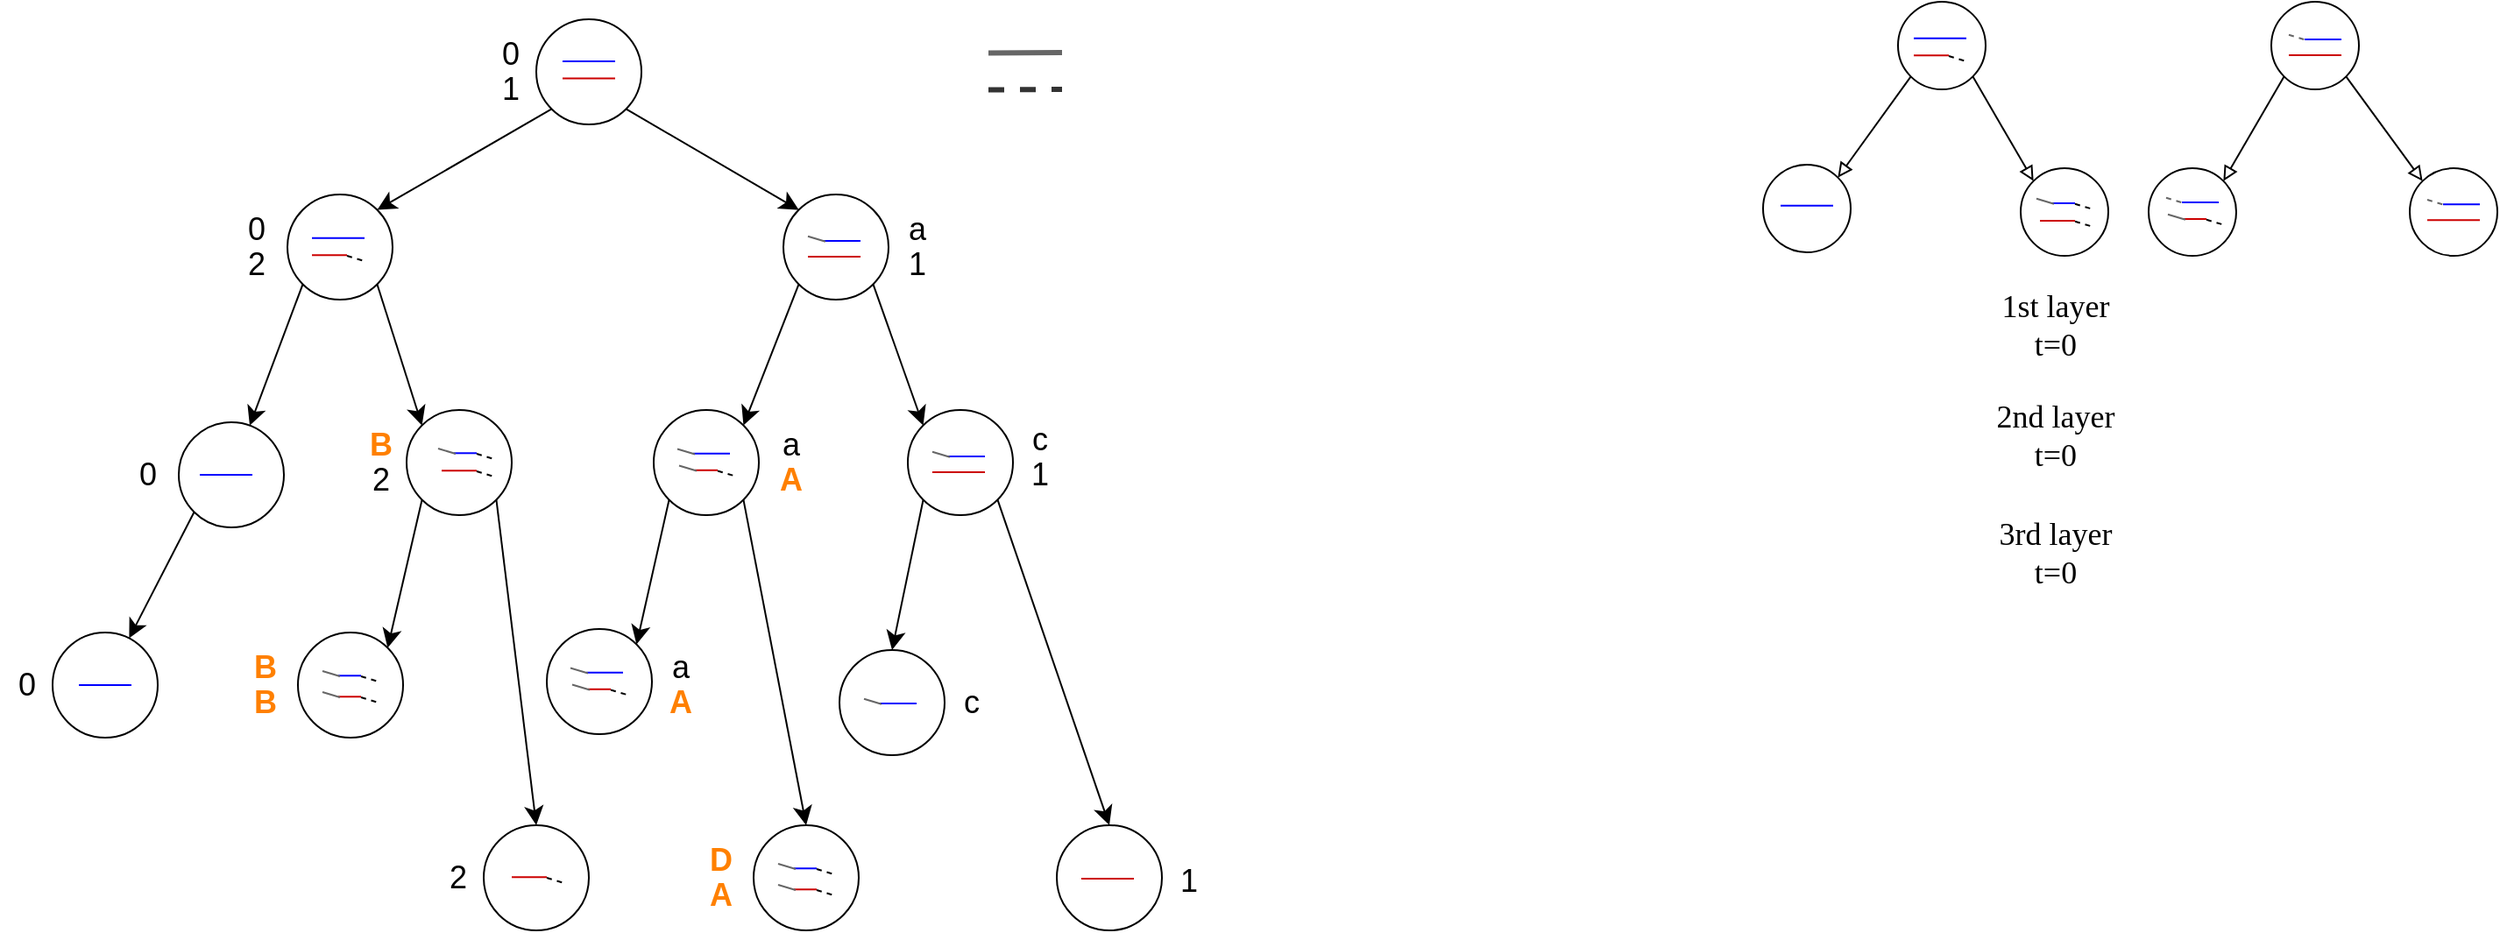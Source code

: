 <mxfile version="18.1.3" type="github"><diagram id="vGKVlqNKv7uY1KQW3NVf" name="Page-1"><mxGraphModel dx="1805" dy="533" grid="1" gridSize="10" guides="1" tooltips="1" connect="1" arrows="1" fold="1" page="1" pageScale="1" pageWidth="827" pageHeight="1169" math="0" shadow="0"><root><mxCell id="0"/><mxCell id="1" parent="0"/><mxCell id="yLyyFDIQbsNfCFdyeWr3-47" style="rounded=0;orthogonalLoop=1;jettySize=auto;html=1;exitX=0;exitY=1;exitDx=0;exitDy=0;entryX=1;entryY=0;entryDx=0;entryDy=0;fontSize=18;startSize=8;endSize=8;" edge="1" parent="1" source="GIa0KxDs6VvTqCMs2XQG-1" target="yLyyFDIQbsNfCFdyeWr3-33"><mxGeometry relative="1" as="geometry"/></mxCell><mxCell id="yLyyFDIQbsNfCFdyeWr3-48" style="edgeStyle=none;rounded=0;orthogonalLoop=1;jettySize=auto;html=1;exitX=1;exitY=1;exitDx=0;exitDy=0;entryX=0;entryY=0;entryDx=0;entryDy=0;fontSize=18;startSize=8;endSize=8;" edge="1" parent="1" source="GIa0KxDs6VvTqCMs2XQG-1" target="yLyyFDIQbsNfCFdyeWr3-39"><mxGeometry relative="1" as="geometry"/></mxCell><mxCell id="GIa0KxDs6VvTqCMs2XQG-1" value="" style="ellipse;whiteSpace=wrap;html=1;shadow=0;sketch=0;fontFamily=Times New Roman;fontSize=12;strokeWidth=1;" parent="1" vertex="1"><mxGeometry x="200" y="40" width="60" height="60" as="geometry"/></mxCell><mxCell id="GIa0KxDs6VvTqCMs2XQG-7" value="" style="endArrow=none;html=1;rounded=0;fontFamily=Times New Roman;fontSize=12;strokeColor=#0000FF;endSize=8;startSize=8;" parent="1" edge="1"><mxGeometry width="50" height="50" relative="1" as="geometry"><mxPoint x="215" y="63.97" as="sourcePoint"/><mxPoint x="245" y="63.97" as="targetPoint"/></mxGeometry></mxCell><mxCell id="GIa0KxDs6VvTqCMs2XQG-9" value="" style="endArrow=none;html=1;rounded=0;fontFamily=Times New Roman;fontSize=12;strokeColor=#CC0000;endSize=8;startSize=8;" parent="1" edge="1"><mxGeometry width="50" height="50" relative="1" as="geometry"><mxPoint x="215" y="73.78" as="sourcePoint"/><mxPoint x="245" y="73.78" as="targetPoint"/></mxGeometry></mxCell><mxCell id="GIa0KxDs6VvTqCMs2XQG-69" value="&lt;font style=&quot;font-size: 18px;&quot;&gt;1st layer&lt;br&gt;t=0&lt;/font&gt;" style="text;html=1;strokeColor=none;fillColor=none;align=center;verticalAlign=middle;whiteSpace=wrap;rounded=0;shadow=0;dashed=1;sketch=0;fontFamily=Times New Roman;fontSize=12;" parent="1" vertex="1"><mxGeometry x="1030" y="200" width="74" height="30" as="geometry"/></mxCell><mxCell id="GIa0KxDs6VvTqCMs2XQG-70" value="&lt;font style=&quot;font-size: 18px;&quot;&gt;2nd layer&lt;br&gt;t=0&lt;/font&gt;" style="text;html=1;strokeColor=none;fillColor=none;align=center;verticalAlign=middle;whiteSpace=wrap;rounded=0;shadow=0;dashed=1;sketch=0;fontFamily=Times New Roman;fontSize=12;" parent="1" vertex="1"><mxGeometry x="1030" y="263" width="74" height="30" as="geometry"/></mxCell><mxCell id="GIa0KxDs6VvTqCMs2XQG-71" value="&lt;font style=&quot;font-size: 18px;&quot;&gt;3rd layer&lt;br&gt;t=0&lt;/font&gt;" style="text;html=1;strokeColor=none;fillColor=none;align=center;verticalAlign=middle;whiteSpace=wrap;rounded=0;shadow=0;dashed=1;sketch=0;fontFamily=Times New Roman;fontSize=12;" parent="1" vertex="1"><mxGeometry x="1030" y="330" width="74" height="30" as="geometry"/></mxCell><mxCell id="yLyyFDIQbsNfCFdyeWr3-1" value="&lt;font style=&quot;font-size: 18px;&quot;&gt;0&lt;/font&gt;" style="text;html=1;align=center;verticalAlign=middle;resizable=0;points=[];autosize=1;strokeColor=none;fillColor=none;" vertex="1" parent="1"><mxGeometry x="170" y="50" width="30" height="20" as="geometry"/></mxCell><mxCell id="yLyyFDIQbsNfCFdyeWr3-2" value="&lt;font style=&quot;font-size: 18px;&quot;&gt;1&lt;/font&gt;" style="text;html=1;align=center;verticalAlign=middle;resizable=0;points=[];autosize=1;strokeColor=none;fillColor=none;" vertex="1" parent="1"><mxGeometry x="170" y="70" width="30" height="20" as="geometry"/></mxCell><mxCell id="yLyyFDIQbsNfCFdyeWr3-3" style="edgeStyle=none;rounded=0;jumpSize=6;orthogonalLoop=1;jettySize=auto;html=1;exitX=0;exitY=1;exitDx=0;exitDy=0;entryX=1;entryY=0;entryDx=0;entryDy=0;fontFamily=Times New Roman;fontSize=12;startArrow=none;startFill=0;endArrow=block;endFill=0;strokeColor=#000000;" edge="1" parent="1" source="yLyyFDIQbsNfCFdyeWr3-5" target="yLyyFDIQbsNfCFdyeWr3-9"><mxGeometry relative="1" as="geometry"/></mxCell><mxCell id="yLyyFDIQbsNfCFdyeWr3-4" style="rounded=0;orthogonalLoop=1;jettySize=auto;html=1;exitX=1;exitY=1;exitDx=0;exitDy=0;entryX=0;entryY=0;entryDx=0;entryDy=0;endArrow=block;endFill=0;" edge="1" parent="1" source="yLyyFDIQbsNfCFdyeWr3-5" target="yLyyFDIQbsNfCFdyeWr3-10"><mxGeometry relative="1" as="geometry"/></mxCell><mxCell id="yLyyFDIQbsNfCFdyeWr3-5" value="" style="ellipse;whiteSpace=wrap;html=1;shadow=0;sketch=0;fontFamily=Times New Roman;fontSize=12;strokeWidth=1;" vertex="1" parent="1"><mxGeometry x="977" y="30" width="50" height="50" as="geometry"/></mxCell><mxCell id="yLyyFDIQbsNfCFdyeWr3-6" style="edgeStyle=none;rounded=0;jumpSize=6;orthogonalLoop=1;jettySize=auto;html=1;exitX=1;exitY=1;exitDx=0;exitDy=0;entryX=0;entryY=0;entryDx=0;entryDy=0;fontFamily=Times New Roman;fontSize=12;startArrow=none;startFill=0;endArrow=block;endFill=0;strokeColor=#000000;" edge="1" parent="1" source="yLyyFDIQbsNfCFdyeWr3-8" target="yLyyFDIQbsNfCFdyeWr3-11"><mxGeometry relative="1" as="geometry"/></mxCell><mxCell id="yLyyFDIQbsNfCFdyeWr3-7" style="rounded=0;jumpSize=6;orthogonalLoop=1;jettySize=auto;html=1;exitX=0;exitY=1;exitDx=0;exitDy=0;entryX=1;entryY=0;entryDx=0;entryDy=0;fontFamily=Times New Roman;fontSize=12;startArrow=none;startFill=0;endArrow=block;endFill=0;strokeColor=#000000;" edge="1" parent="1" source="yLyyFDIQbsNfCFdyeWr3-8" target="yLyyFDIQbsNfCFdyeWr3-24"><mxGeometry relative="1" as="geometry"/></mxCell><mxCell id="yLyyFDIQbsNfCFdyeWr3-8" value="" style="ellipse;whiteSpace=wrap;html=1;shadow=0;sketch=0;fontFamily=Times New Roman;fontSize=12;strokeWidth=1;" vertex="1" parent="1"><mxGeometry x="1190" y="30" width="50" height="50" as="geometry"/></mxCell><mxCell id="yLyyFDIQbsNfCFdyeWr3-9" value="" style="ellipse;whiteSpace=wrap;html=1;shadow=0;sketch=0;fontFamily=Times New Roman;fontSize=12;strokeWidth=1;" vertex="1" parent="1"><mxGeometry x="900" y="123" width="50" height="50" as="geometry"/></mxCell><mxCell id="yLyyFDIQbsNfCFdyeWr3-10" value="" style="ellipse;whiteSpace=wrap;html=1;shadow=0;sketch=0;fontFamily=Times New Roman;fontSize=12;strokeWidth=1;" vertex="1" parent="1"><mxGeometry x="1047" y="125" width="50" height="50" as="geometry"/></mxCell><mxCell id="yLyyFDIQbsNfCFdyeWr3-11" value="" style="ellipse;whiteSpace=wrap;html=1;shadow=0;sketch=0;fontFamily=Times New Roman;fontSize=12;strokeWidth=1;" vertex="1" parent="1"><mxGeometry x="1269" y="125" width="50" height="50" as="geometry"/></mxCell><mxCell id="yLyyFDIQbsNfCFdyeWr3-12" value="" style="endArrow=none;html=1;rounded=0;fontFamily=Times New Roman;fontSize=12;strokeColor=#0000FF;" edge="1" parent="1"><mxGeometry width="50" height="50" relative="1" as="geometry"><mxPoint x="986" y="50.83" as="sourcePoint"/><mxPoint x="1016" y="50.83" as="targetPoint"/></mxGeometry></mxCell><mxCell id="yLyyFDIQbsNfCFdyeWr3-13" value="" style="endArrow=none;html=1;rounded=0;fontFamily=Times New Roman;fontSize=12;strokeColor=#CC0000;jumpSize=6;" edge="1" parent="1"><mxGeometry width="50" height="50" relative="1" as="geometry"><mxPoint x="986" y="60.64" as="sourcePoint"/><mxPoint x="1006" y="60.64" as="targetPoint"/></mxGeometry></mxCell><mxCell id="yLyyFDIQbsNfCFdyeWr3-14" value="" style="endArrow=none;html=1;rounded=0;fontFamily=Times New Roman;fontSize=12;strokeColor=#0000FF;" edge="1" parent="1"><mxGeometry width="50" height="50" relative="1" as="geometry"><mxPoint x="910" y="146.32" as="sourcePoint"/><mxPoint x="940" y="146.32" as="targetPoint"/></mxGeometry></mxCell><mxCell id="yLyyFDIQbsNfCFdyeWr3-15" value="" style="endArrow=none;html=1;rounded=0;fontFamily=Times New Roman;fontSize=12;strokeColor=#0000FF;" edge="1" parent="1"><mxGeometry width="50" height="50" relative="1" as="geometry"><mxPoint x="1065" y="145" as="sourcePoint"/><mxPoint x="1078" y="145" as="targetPoint"/></mxGeometry></mxCell><mxCell id="yLyyFDIQbsNfCFdyeWr3-16" value="" style="endArrow=none;html=1;rounded=0;fontFamily=Times New Roman;fontSize=12;strokeColor=#CC0000;" edge="1" parent="1"><mxGeometry width="50" height="50" relative="1" as="geometry"><mxPoint x="1279" y="154.64" as="sourcePoint"/><mxPoint x="1309" y="154.64" as="targetPoint"/></mxGeometry></mxCell><mxCell id="yLyyFDIQbsNfCFdyeWr3-17" value="" style="endArrow=none;html=1;rounded=0;fontFamily=Times New Roman;fontSize=12;strokeColor=#000000;jumpSize=6;dashed=1;" edge="1" parent="1"><mxGeometry width="50" height="50" relative="1" as="geometry"><mxPoint x="1006" y="61" as="sourcePoint"/><mxPoint x="1016" y="64" as="targetPoint"/></mxGeometry></mxCell><mxCell id="yLyyFDIQbsNfCFdyeWr3-18" value="" style="endArrow=none;html=1;rounded=0;fontFamily=Times New Roman;fontSize=12;strokeColor=#CC0000;jumpSize=6;" edge="1" parent="1"><mxGeometry width="50" height="50" relative="1" as="geometry"><mxPoint x="1058" y="155" as="sourcePoint"/><mxPoint x="1078" y="155" as="targetPoint"/></mxGeometry></mxCell><mxCell id="yLyyFDIQbsNfCFdyeWr3-19" value="" style="endArrow=none;html=1;rounded=0;fontFamily=Times New Roman;fontSize=12;strokeColor=#000000;jumpSize=6;dashed=1;" edge="1" parent="1"><mxGeometry width="50" height="50" relative="1" as="geometry"><mxPoint x="1078" y="155.36" as="sourcePoint"/><mxPoint x="1088" y="158.36" as="targetPoint"/></mxGeometry></mxCell><mxCell id="yLyyFDIQbsNfCFdyeWr3-20" value="" style="endArrow=none;html=1;rounded=0;fontFamily=Times New Roman;fontSize=12;strokeColor=#000000;jumpSize=6;dashed=1;" edge="1" parent="1"><mxGeometry width="50" height="50" relative="1" as="geometry"><mxPoint x="1078" y="145.36" as="sourcePoint"/><mxPoint x="1088" y="148.36" as="targetPoint"/></mxGeometry></mxCell><mxCell id="yLyyFDIQbsNfCFdyeWr3-21" value="" style="endArrow=none;html=1;rounded=0;fontFamily=Times New Roman;fontSize=12;strokeColor=#666666;jumpSize=6;" edge="1" parent="1"><mxGeometry width="50" height="50" relative="1" as="geometry"><mxPoint x="1056" y="142.36" as="sourcePoint"/><mxPoint x="1066" y="145.36" as="targetPoint"/></mxGeometry></mxCell><mxCell id="yLyyFDIQbsNfCFdyeWr3-22" value="" style="endArrow=none;html=1;rounded=0;fontFamily=Times New Roman;fontSize=12;strokeColor=#0000FF;" edge="1" parent="1"><mxGeometry width="50" height="50" relative="1" as="geometry"><mxPoint x="1288" y="145.64" as="sourcePoint"/><mxPoint x="1309" y="145.64" as="targetPoint"/></mxGeometry></mxCell><mxCell id="yLyyFDIQbsNfCFdyeWr3-23" value="" style="endArrow=none;html=1;rounded=0;fontFamily=Times New Roman;fontSize=12;strokeColor=#666666;jumpSize=6;dashed=1;" edge="1" parent="1"><mxGeometry width="50" height="50" relative="1" as="geometry"><mxPoint x="1279" y="143" as="sourcePoint"/><mxPoint x="1289" y="146" as="targetPoint"/></mxGeometry></mxCell><mxCell id="yLyyFDIQbsNfCFdyeWr3-24" value="" style="ellipse;whiteSpace=wrap;html=1;shadow=0;sketch=0;fontFamily=Times New Roman;fontSize=12;strokeWidth=1;" vertex="1" parent="1"><mxGeometry x="1120" y="125" width="50" height="50" as="geometry"/></mxCell><mxCell id="yLyyFDIQbsNfCFdyeWr3-25" value="" style="endArrow=none;html=1;rounded=0;fontFamily=Times New Roman;fontSize=12;strokeColor=#CC0000;" edge="1" parent="1"><mxGeometry width="50" height="50" relative="1" as="geometry"><mxPoint x="1200" y="60.53" as="sourcePoint"/><mxPoint x="1230" y="60.53" as="targetPoint"/></mxGeometry></mxCell><mxCell id="yLyyFDIQbsNfCFdyeWr3-26" value="" style="endArrow=none;html=1;rounded=0;fontFamily=Times New Roman;fontSize=12;strokeColor=#0000FF;" edge="1" parent="1"><mxGeometry width="50" height="50" relative="1" as="geometry"><mxPoint x="1209" y="51.53" as="sourcePoint"/><mxPoint x="1230" y="51.53" as="targetPoint"/></mxGeometry></mxCell><mxCell id="yLyyFDIQbsNfCFdyeWr3-27" value="" style="endArrow=none;html=1;rounded=0;fontFamily=Times New Roman;fontSize=12;strokeColor=#666666;jumpSize=6;dashed=1;" edge="1" parent="1"><mxGeometry width="50" height="50" relative="1" as="geometry"><mxPoint x="1200" y="48.89" as="sourcePoint"/><mxPoint x="1210" y="51.89" as="targetPoint"/></mxGeometry></mxCell><mxCell id="yLyyFDIQbsNfCFdyeWr3-28" value="" style="endArrow=none;html=1;rounded=0;fontFamily=Times New Roman;fontSize=12;strokeColor=#CC0000;" edge="1" parent="1"><mxGeometry width="50" height="50" relative="1" as="geometry"><mxPoint x="1140" y="154" as="sourcePoint"/><mxPoint x="1153" y="154" as="targetPoint"/></mxGeometry></mxCell><mxCell id="yLyyFDIQbsNfCFdyeWr3-29" value="" style="endArrow=none;html=1;rounded=0;fontFamily=Times New Roman;fontSize=12;strokeColor=#000000;jumpSize=6;dashed=1;" edge="1" parent="1"><mxGeometry width="50" height="50" relative="1" as="geometry"><mxPoint x="1153" y="154.36" as="sourcePoint"/><mxPoint x="1163" y="157.36" as="targetPoint"/></mxGeometry></mxCell><mxCell id="yLyyFDIQbsNfCFdyeWr3-30" value="" style="endArrow=none;html=1;rounded=0;fontFamily=Times New Roman;fontSize=12;strokeColor=#666666;jumpSize=6;" edge="1" parent="1"><mxGeometry width="50" height="50" relative="1" as="geometry"><mxPoint x="1131" y="151.36" as="sourcePoint"/><mxPoint x="1141" y="154.36" as="targetPoint"/></mxGeometry></mxCell><mxCell id="yLyyFDIQbsNfCFdyeWr3-31" value="" style="endArrow=none;html=1;rounded=0;fontFamily=Times New Roman;fontSize=12;strokeColor=#0000FF;" edge="1" parent="1"><mxGeometry width="50" height="50" relative="1" as="geometry"><mxPoint x="1139" y="144.53" as="sourcePoint"/><mxPoint x="1160" y="144.53" as="targetPoint"/></mxGeometry></mxCell><mxCell id="yLyyFDIQbsNfCFdyeWr3-32" value="" style="endArrow=none;html=1;rounded=0;fontFamily=Times New Roman;fontSize=12;strokeColor=#666666;jumpSize=6;dashed=1;" edge="1" parent="1"><mxGeometry width="50" height="50" relative="1" as="geometry"><mxPoint x="1130" y="141.89" as="sourcePoint"/><mxPoint x="1140" y="144.89" as="targetPoint"/></mxGeometry></mxCell><mxCell id="yLyyFDIQbsNfCFdyeWr3-61" style="edgeStyle=none;rounded=0;orthogonalLoop=1;jettySize=auto;html=1;exitX=0;exitY=1;exitDx=0;exitDy=0;fontSize=18;startSize=8;endSize=8;" edge="1" parent="1" source="yLyyFDIQbsNfCFdyeWr3-33" target="yLyyFDIQbsNfCFdyeWr3-49"><mxGeometry relative="1" as="geometry"/></mxCell><mxCell id="yLyyFDIQbsNfCFdyeWr3-62" style="edgeStyle=none;rounded=0;orthogonalLoop=1;jettySize=auto;html=1;exitX=1;exitY=1;exitDx=0;exitDy=0;entryX=0;entryY=0;entryDx=0;entryDy=0;fontSize=18;startSize=8;endSize=8;" edge="1" parent="1" source="yLyyFDIQbsNfCFdyeWr3-33" target="yLyyFDIQbsNfCFdyeWr3-55"><mxGeometry relative="1" as="geometry"/></mxCell><mxCell id="yLyyFDIQbsNfCFdyeWr3-33" value="" style="ellipse;whiteSpace=wrap;html=1;shadow=0;sketch=0;fontFamily=Times New Roman;fontSize=12;strokeWidth=1;" vertex="1" parent="1"><mxGeometry x="58" y="140" width="60" height="60" as="geometry"/></mxCell><mxCell id="yLyyFDIQbsNfCFdyeWr3-34" value="" style="endArrow=none;html=1;rounded=0;fontFamily=Times New Roman;fontSize=12;strokeColor=#0000FF;" edge="1" parent="1"><mxGeometry width="50" height="50" relative="1" as="geometry"><mxPoint x="72" y="164.83" as="sourcePoint"/><mxPoint x="102" y="164.83" as="targetPoint"/></mxGeometry></mxCell><mxCell id="yLyyFDIQbsNfCFdyeWr3-35" value="" style="endArrow=none;html=1;rounded=0;fontFamily=Times New Roman;fontSize=12;strokeColor=#CC0000;jumpSize=6;" edge="1" parent="1"><mxGeometry width="50" height="50" relative="1" as="geometry"><mxPoint x="72" y="174.64" as="sourcePoint"/><mxPoint x="92" y="174.64" as="targetPoint"/></mxGeometry></mxCell><mxCell id="yLyyFDIQbsNfCFdyeWr3-36" value="" style="endArrow=none;html=1;rounded=0;fontFamily=Times New Roman;fontSize=12;strokeColor=#000000;jumpSize=6;dashed=1;" edge="1" parent="1"><mxGeometry width="50" height="50" relative="1" as="geometry"><mxPoint x="92" y="175" as="sourcePoint"/><mxPoint x="102" y="178" as="targetPoint"/></mxGeometry></mxCell><mxCell id="yLyyFDIQbsNfCFdyeWr3-37" value="&lt;font style=&quot;font-size: 18px;&quot;&gt;0&lt;/font&gt;" style="text;html=1;align=center;verticalAlign=middle;resizable=0;points=[];autosize=1;strokeColor=none;fillColor=none;" vertex="1" parent="1"><mxGeometry x="25" y="150" width="30" height="20" as="geometry"/></mxCell><mxCell id="yLyyFDIQbsNfCFdyeWr3-38" value="&lt;span style=&quot;font-size: 18px;&quot;&gt;2&lt;/span&gt;" style="text;html=1;align=center;verticalAlign=middle;resizable=0;points=[];autosize=1;strokeColor=none;fillColor=none;" vertex="1" parent="1"><mxGeometry x="25" y="170" width="30" height="20" as="geometry"/></mxCell><mxCell id="yLyyFDIQbsNfCFdyeWr3-75" style="edgeStyle=none;rounded=0;orthogonalLoop=1;jettySize=auto;html=1;exitX=0;exitY=1;exitDx=0;exitDy=0;entryX=1;entryY=0;entryDx=0;entryDy=0;fontSize=18;startSize=8;endSize=8;" edge="1" parent="1" source="yLyyFDIQbsNfCFdyeWr3-39" target="yLyyFDIQbsNfCFdyeWr3-63"><mxGeometry relative="1" as="geometry"/></mxCell><mxCell id="yLyyFDIQbsNfCFdyeWr3-76" style="edgeStyle=none;rounded=0;orthogonalLoop=1;jettySize=auto;html=1;exitX=1;exitY=1;exitDx=0;exitDy=0;entryX=0;entryY=0;entryDx=0;entryDy=0;fontSize=18;startSize=8;endSize=8;" edge="1" parent="1" source="yLyyFDIQbsNfCFdyeWr3-39" target="yLyyFDIQbsNfCFdyeWr3-69"><mxGeometry relative="1" as="geometry"/></mxCell><mxCell id="yLyyFDIQbsNfCFdyeWr3-39" value="" style="ellipse;whiteSpace=wrap;html=1;shadow=0;sketch=0;fontFamily=Times New Roman;fontSize=12;strokeWidth=1;" vertex="1" parent="1"><mxGeometry x="341" y="140" width="60" height="60" as="geometry"/></mxCell><mxCell id="yLyyFDIQbsNfCFdyeWr3-40" value="" style="endArrow=none;html=1;rounded=0;fontFamily=Times New Roman;fontSize=12;strokeColor=#CC0000;" edge="1" parent="1"><mxGeometry width="50" height="50" relative="1" as="geometry"><mxPoint x="355" y="175.53" as="sourcePoint"/><mxPoint x="385" y="175.53" as="targetPoint"/></mxGeometry></mxCell><mxCell id="yLyyFDIQbsNfCFdyeWr3-41" value="" style="endArrow=none;html=1;rounded=0;fontFamily=Times New Roman;fontSize=12;strokeColor=#0000FF;" edge="1" parent="1"><mxGeometry width="50" height="50" relative="1" as="geometry"><mxPoint x="364" y="166.53" as="sourcePoint"/><mxPoint x="385" y="166.53" as="targetPoint"/></mxGeometry></mxCell><mxCell id="yLyyFDIQbsNfCFdyeWr3-42" value="" style="endArrow=none;html=1;rounded=0;fontFamily=Times New Roman;fontSize=12;strokeColor=#666666;jumpSize=6;" edge="1" parent="1"><mxGeometry width="50" height="50" relative="1" as="geometry"><mxPoint x="355" y="163.89" as="sourcePoint"/><mxPoint x="365" y="166.89" as="targetPoint"/></mxGeometry></mxCell><mxCell id="yLyyFDIQbsNfCFdyeWr3-43" value="&lt;span style=&quot;font-size: 18px;&quot;&gt;a&lt;/span&gt;" style="text;html=1;align=center;verticalAlign=middle;resizable=0;points=[];autosize=1;strokeColor=none;fillColor=none;" vertex="1" parent="1"><mxGeometry x="402" y="150" width="30" height="20" as="geometry"/></mxCell><mxCell id="yLyyFDIQbsNfCFdyeWr3-44" value="&lt;font style=&quot;font-size: 18px;&quot;&gt;1&lt;/font&gt;" style="text;html=1;align=center;verticalAlign=middle;resizable=0;points=[];autosize=1;strokeColor=none;fillColor=none;" vertex="1" parent="1"><mxGeometry x="402" y="170" width="30" height="20" as="geometry"/></mxCell><mxCell id="yLyyFDIQbsNfCFdyeWr3-90" style="edgeStyle=none;rounded=0;orthogonalLoop=1;jettySize=auto;html=1;exitX=0;exitY=1;exitDx=0;exitDy=0;fontSize=18;fontColor=#FF8000;startSize=8;endSize=8;" edge="1" parent="1" source="yLyyFDIQbsNfCFdyeWr3-49" target="yLyyFDIQbsNfCFdyeWr3-87"><mxGeometry relative="1" as="geometry"/></mxCell><mxCell id="yLyyFDIQbsNfCFdyeWr3-49" value="" style="ellipse;whiteSpace=wrap;html=1;shadow=0;sketch=0;fontFamily=Times New Roman;fontSize=12;strokeWidth=1;" vertex="1" parent="1"><mxGeometry x="-4" y="270" width="60" height="60" as="geometry"/></mxCell><mxCell id="yLyyFDIQbsNfCFdyeWr3-50" value="" style="endArrow=none;html=1;rounded=0;fontFamily=Times New Roman;fontSize=12;strokeColor=#0000FF;" edge="1" parent="1"><mxGeometry width="50" height="50" relative="1" as="geometry"><mxPoint x="8" y="300.0" as="sourcePoint"/><mxPoint x="38" y="300.0" as="targetPoint"/></mxGeometry></mxCell><mxCell id="yLyyFDIQbsNfCFdyeWr3-53" value="&lt;font style=&quot;font-size: 18px;&quot;&gt;0&lt;/font&gt;" style="text;html=1;align=center;verticalAlign=middle;resizable=0;points=[];autosize=1;strokeColor=none;fillColor=none;" vertex="1" parent="1"><mxGeometry x="-37" y="290" width="30" height="20" as="geometry"/></mxCell><mxCell id="yLyyFDIQbsNfCFdyeWr3-99" style="edgeStyle=none;rounded=0;orthogonalLoop=1;jettySize=auto;html=1;exitX=0;exitY=1;exitDx=0;exitDy=0;entryX=1;entryY=0;entryDx=0;entryDy=0;fontSize=18;fontColor=#FF8000;startSize=8;endSize=8;" edge="1" parent="1" source="yLyyFDIQbsNfCFdyeWr3-55" target="yLyyFDIQbsNfCFdyeWr3-91"><mxGeometry relative="1" as="geometry"/></mxCell><mxCell id="yLyyFDIQbsNfCFdyeWr3-111" style="edgeStyle=none;rounded=0;orthogonalLoop=1;jettySize=auto;html=1;exitX=1;exitY=1;exitDx=0;exitDy=0;entryX=0.5;entryY=0;entryDx=0;entryDy=0;fontSize=18;fontColor=#FF8000;startSize=8;endSize=8;" edge="1" parent="1" source="yLyyFDIQbsNfCFdyeWr3-55" target="yLyyFDIQbsNfCFdyeWr3-103"><mxGeometry relative="1" as="geometry"/></mxCell><mxCell id="yLyyFDIQbsNfCFdyeWr3-55" value="" style="ellipse;whiteSpace=wrap;html=1;shadow=0;sketch=0;fontFamily=Times New Roman;fontSize=12;strokeWidth=1;" vertex="1" parent="1"><mxGeometry x="126" y="263" width="60" height="60" as="geometry"/></mxCell><mxCell id="yLyyFDIQbsNfCFdyeWr3-59" value="&lt;span style=&quot;font-size: 18px;&quot;&gt;&lt;b&gt;&lt;font color=&quot;#ff8000&quot;&gt;B&lt;/font&gt;&lt;/b&gt;&lt;/span&gt;" style="text;html=1;align=center;verticalAlign=middle;resizable=0;points=[];autosize=1;strokeColor=none;fillColor=none;" vertex="1" parent="1"><mxGeometry x="96" y="273" width="30" height="20" as="geometry"/></mxCell><mxCell id="yLyyFDIQbsNfCFdyeWr3-60" value="&lt;font style=&quot;font-size: 18px;&quot;&gt;2&lt;/font&gt;" style="text;html=1;align=center;verticalAlign=middle;resizable=0;points=[];autosize=1;strokeColor=none;fillColor=none;" vertex="1" parent="1"><mxGeometry x="96" y="293" width="30" height="20" as="geometry"/></mxCell><mxCell id="yLyyFDIQbsNfCFdyeWr3-120" style="edgeStyle=none;rounded=0;orthogonalLoop=1;jettySize=auto;html=1;exitX=0;exitY=1;exitDx=0;exitDy=0;entryX=1;entryY=0;entryDx=0;entryDy=0;fontSize=18;fontColor=#FF8000;startSize=8;endSize=8;" edge="1" parent="1" source="yLyyFDIQbsNfCFdyeWr3-63" target="yLyyFDIQbsNfCFdyeWr3-112"><mxGeometry relative="1" as="geometry"/></mxCell><mxCell id="yLyyFDIQbsNfCFdyeWr3-130" style="edgeStyle=none;rounded=0;orthogonalLoop=1;jettySize=auto;html=1;exitX=1;exitY=1;exitDx=0;exitDy=0;entryX=0.5;entryY=0;entryDx=0;entryDy=0;fontSize=18;fontColor=#FF8000;startSize=8;endSize=8;" edge="1" parent="1" source="yLyyFDIQbsNfCFdyeWr3-63" target="yLyyFDIQbsNfCFdyeWr3-121"><mxGeometry relative="1" as="geometry"/></mxCell><mxCell id="yLyyFDIQbsNfCFdyeWr3-63" value="" style="ellipse;whiteSpace=wrap;html=1;shadow=0;sketch=0;fontFamily=Times New Roman;fontSize=12;strokeWidth=1;" vertex="1" parent="1"><mxGeometry x="267" y="263" width="60" height="60" as="geometry"/></mxCell><mxCell id="yLyyFDIQbsNfCFdyeWr3-67" value="&lt;font style=&quot;font-size: 18px;&quot;&gt;a&lt;/font&gt;" style="text;html=1;align=center;verticalAlign=middle;resizable=0;points=[];autosize=1;strokeColor=none;fillColor=none;" vertex="1" parent="1"><mxGeometry x="330" y="273" width="30" height="20" as="geometry"/></mxCell><mxCell id="yLyyFDIQbsNfCFdyeWr3-68" value="&lt;span style=&quot;font-size: 18px;&quot;&gt;&lt;b&gt;&lt;font color=&quot;#ff8000&quot;&gt;A&lt;/font&gt;&lt;/b&gt;&lt;/span&gt;" style="text;html=1;align=center;verticalAlign=middle;resizable=0;points=[];autosize=1;strokeColor=none;fillColor=none;" vertex="1" parent="1"><mxGeometry x="330" y="293" width="30" height="20" as="geometry"/></mxCell><mxCell id="yLyyFDIQbsNfCFdyeWr3-137" style="edgeStyle=none;rounded=0;orthogonalLoop=1;jettySize=auto;html=1;exitX=0;exitY=1;exitDx=0;exitDy=0;entryX=0.5;entryY=0;entryDx=0;entryDy=0;fontSize=18;fontColor=#FF8000;startSize=8;endSize=8;" edge="1" parent="1" source="yLyyFDIQbsNfCFdyeWr3-69" target="yLyyFDIQbsNfCFdyeWr3-131"><mxGeometry relative="1" as="geometry"/></mxCell><mxCell id="yLyyFDIQbsNfCFdyeWr3-139" style="edgeStyle=none;rounded=0;orthogonalLoop=1;jettySize=auto;html=1;exitX=1;exitY=1;exitDx=0;exitDy=0;entryX=0.5;entryY=0;entryDx=0;entryDy=0;fontSize=18;fontColor=#FF8000;startSize=8;endSize=8;" edge="1" parent="1" source="yLyyFDIQbsNfCFdyeWr3-69"><mxGeometry relative="1" as="geometry"><mxPoint x="527" y="500" as="targetPoint"/></mxGeometry></mxCell><mxCell id="yLyyFDIQbsNfCFdyeWr3-69" value="" style="ellipse;whiteSpace=wrap;html=1;shadow=0;sketch=0;fontFamily=Times New Roman;fontSize=12;strokeWidth=1;" vertex="1" parent="1"><mxGeometry x="412" y="263" width="60" height="60" as="geometry"/></mxCell><mxCell id="yLyyFDIQbsNfCFdyeWr3-70" value="" style="endArrow=none;html=1;rounded=0;fontFamily=Times New Roman;fontSize=12;strokeColor=#CC0000;" edge="1" parent="1"><mxGeometry width="50" height="50" relative="1" as="geometry"><mxPoint x="426" y="298.53" as="sourcePoint"/><mxPoint x="456" y="298.53" as="targetPoint"/></mxGeometry></mxCell><mxCell id="yLyyFDIQbsNfCFdyeWr3-71" value="" style="endArrow=none;html=1;rounded=0;fontFamily=Times New Roman;fontSize=12;strokeColor=#0000FF;" edge="1" parent="1"><mxGeometry width="50" height="50" relative="1" as="geometry"><mxPoint x="435" y="289.53" as="sourcePoint"/><mxPoint x="456" y="289.53" as="targetPoint"/></mxGeometry></mxCell><mxCell id="yLyyFDIQbsNfCFdyeWr3-72" value="" style="endArrow=none;html=1;rounded=0;fontFamily=Times New Roman;fontSize=12;strokeColor=#666666;jumpSize=6;" edge="1" parent="1"><mxGeometry width="50" height="50" relative="1" as="geometry"><mxPoint x="426" y="286.89" as="sourcePoint"/><mxPoint x="436" y="289.89" as="targetPoint"/></mxGeometry></mxCell><mxCell id="yLyyFDIQbsNfCFdyeWr3-73" value="&lt;span style=&quot;font-size: 18px;&quot;&gt;c&lt;/span&gt;" style="text;html=1;align=center;verticalAlign=middle;resizable=0;points=[];autosize=1;strokeColor=none;fillColor=none;" vertex="1" parent="1"><mxGeometry x="477" y="270" width="20" height="20" as="geometry"/></mxCell><mxCell id="yLyyFDIQbsNfCFdyeWr3-74" value="&lt;font style=&quot;font-size: 18px;&quot;&gt;1&lt;/font&gt;" style="text;html=1;align=center;verticalAlign=middle;resizable=0;points=[];autosize=1;strokeColor=none;fillColor=none;" vertex="1" parent="1"><mxGeometry x="472" y="290" width="30" height="20" as="geometry"/></mxCell><mxCell id="yLyyFDIQbsNfCFdyeWr3-77" value="" style="endArrow=none;html=1;rounded=0;fontFamily=Times New Roman;fontSize=12;strokeColor=#0000FF;" edge="1" parent="1"><mxGeometry width="50" height="50" relative="1" as="geometry"><mxPoint x="153" y="287.64" as="sourcePoint"/><mxPoint x="166" y="287.64" as="targetPoint"/></mxGeometry></mxCell><mxCell id="yLyyFDIQbsNfCFdyeWr3-78" value="" style="endArrow=none;html=1;rounded=0;fontFamily=Times New Roman;fontSize=12;strokeColor=#CC0000;jumpSize=6;" edge="1" parent="1"><mxGeometry width="50" height="50" relative="1" as="geometry"><mxPoint x="146" y="297.64" as="sourcePoint"/><mxPoint x="166" y="297.64" as="targetPoint"/></mxGeometry></mxCell><mxCell id="yLyyFDIQbsNfCFdyeWr3-79" value="" style="endArrow=none;html=1;rounded=0;fontFamily=Times New Roman;fontSize=12;strokeColor=#000000;jumpSize=6;dashed=1;" edge="1" parent="1"><mxGeometry width="50" height="50" relative="1" as="geometry"><mxPoint x="166" y="298" as="sourcePoint"/><mxPoint x="176" y="301" as="targetPoint"/></mxGeometry></mxCell><mxCell id="yLyyFDIQbsNfCFdyeWr3-80" value="" style="endArrow=none;html=1;rounded=0;fontFamily=Times New Roman;fontSize=12;strokeColor=#000000;jumpSize=6;dashed=1;" edge="1" parent="1"><mxGeometry width="50" height="50" relative="1" as="geometry"><mxPoint x="166" y="288" as="sourcePoint"/><mxPoint x="176" y="291" as="targetPoint"/></mxGeometry></mxCell><mxCell id="yLyyFDIQbsNfCFdyeWr3-81" value="" style="endArrow=none;html=1;rounded=0;fontFamily=Times New Roman;fontSize=12;strokeColor=#666666;jumpSize=6;" edge="1" parent="1"><mxGeometry width="50" height="50" relative="1" as="geometry"><mxPoint x="144" y="285" as="sourcePoint"/><mxPoint x="154" y="288" as="targetPoint"/></mxGeometry></mxCell><mxCell id="yLyyFDIQbsNfCFdyeWr3-82" value="" style="endArrow=none;html=1;rounded=0;fontFamily=Times New Roman;fontSize=12;strokeColor=#CC0000;" edge="1" parent="1"><mxGeometry width="50" height="50" relative="1" as="geometry"><mxPoint x="290.5" y="297.38" as="sourcePoint"/><mxPoint x="303.5" y="297.38" as="targetPoint"/></mxGeometry></mxCell><mxCell id="yLyyFDIQbsNfCFdyeWr3-83" value="" style="endArrow=none;html=1;rounded=0;fontFamily=Times New Roman;fontSize=12;strokeColor=#000000;jumpSize=6;dashed=1;" edge="1" parent="1"><mxGeometry width="50" height="50" relative="1" as="geometry"><mxPoint x="303.5" y="297.74" as="sourcePoint"/><mxPoint x="313.5" y="300.74" as="targetPoint"/></mxGeometry></mxCell><mxCell id="yLyyFDIQbsNfCFdyeWr3-84" value="" style="endArrow=none;html=1;rounded=0;fontFamily=Times New Roman;fontSize=12;strokeColor=#666666;jumpSize=6;" edge="1" parent="1"><mxGeometry width="50" height="50" relative="1" as="geometry"><mxPoint x="281.5" y="294.74" as="sourcePoint"/><mxPoint x="291.5" y="297.74" as="targetPoint"/></mxGeometry></mxCell><mxCell id="yLyyFDIQbsNfCFdyeWr3-85" value="" style="endArrow=none;html=1;rounded=0;fontFamily=Times New Roman;fontSize=12;strokeColor=#0000FF;" edge="1" parent="1"><mxGeometry width="50" height="50" relative="1" as="geometry"><mxPoint x="289.5" y="287.91" as="sourcePoint"/><mxPoint x="310.5" y="287.91" as="targetPoint"/></mxGeometry></mxCell><mxCell id="yLyyFDIQbsNfCFdyeWr3-86" value="" style="endArrow=none;html=1;rounded=0;fontFamily=Times New Roman;fontSize=12;strokeColor=#666666;jumpSize=6;" edge="1" parent="1"><mxGeometry width="50" height="50" relative="1" as="geometry"><mxPoint x="280.5" y="285.27" as="sourcePoint"/><mxPoint x="290.5" y="288.27" as="targetPoint"/></mxGeometry></mxCell><mxCell id="yLyyFDIQbsNfCFdyeWr3-87" value="" style="ellipse;whiteSpace=wrap;html=1;shadow=0;sketch=0;fontFamily=Times New Roman;fontSize=12;strokeWidth=1;" vertex="1" parent="1"><mxGeometry x="-76" y="390" width="60" height="60" as="geometry"/></mxCell><mxCell id="yLyyFDIQbsNfCFdyeWr3-88" value="" style="endArrow=none;html=1;rounded=0;fontFamily=Times New Roman;fontSize=12;strokeColor=#0000FF;" edge="1" parent="1"><mxGeometry width="50" height="50" relative="1" as="geometry"><mxPoint x="-61" y="420" as="sourcePoint"/><mxPoint x="-31" y="420" as="targetPoint"/></mxGeometry></mxCell><mxCell id="yLyyFDIQbsNfCFdyeWr3-89" value="&lt;font style=&quot;font-size: 18px;&quot;&gt;0&lt;/font&gt;" style="text;html=1;align=center;verticalAlign=middle;resizable=0;points=[];autosize=1;strokeColor=none;fillColor=none;" vertex="1" parent="1"><mxGeometry x="-106" y="410" width="30" height="20" as="geometry"/></mxCell><mxCell id="yLyyFDIQbsNfCFdyeWr3-91" value="" style="ellipse;whiteSpace=wrap;html=1;shadow=0;sketch=0;fontFamily=Times New Roman;fontSize=12;strokeWidth=1;" vertex="1" parent="1"><mxGeometry x="64" y="390" width="60" height="60" as="geometry"/></mxCell><mxCell id="yLyyFDIQbsNfCFdyeWr3-92" value="&lt;span style=&quot;font-size: 18px;&quot;&gt;&lt;b&gt;&lt;font color=&quot;#ff8000&quot;&gt;B&lt;/font&gt;&lt;/b&gt;&lt;/span&gt;" style="text;html=1;align=center;verticalAlign=middle;resizable=0;points=[];autosize=1;strokeColor=none;fillColor=none;" vertex="1" parent="1"><mxGeometry x="30" y="400" width="30" height="20" as="geometry"/></mxCell><mxCell id="yLyyFDIQbsNfCFdyeWr3-93" value="&lt;font color=&quot;#ff8000&quot; style=&quot;font-size: 18px;&quot;&gt;&lt;b&gt;B&lt;/b&gt;&lt;/font&gt;" style="text;html=1;align=center;verticalAlign=middle;resizable=0;points=[];autosize=1;strokeColor=none;fillColor=none;" vertex="1" parent="1"><mxGeometry x="30" y="420" width="30" height="20" as="geometry"/></mxCell><mxCell id="yLyyFDIQbsNfCFdyeWr3-94" value="" style="endArrow=none;html=1;rounded=0;fontFamily=Times New Roman;fontSize=12;strokeColor=#0000FF;" edge="1" parent="1"><mxGeometry width="50" height="50" relative="1" as="geometry"><mxPoint x="87" y="414.64" as="sourcePoint"/><mxPoint x="100" y="414.64" as="targetPoint"/></mxGeometry></mxCell><mxCell id="yLyyFDIQbsNfCFdyeWr3-97" value="" style="endArrow=none;html=1;rounded=0;fontFamily=Times New Roman;fontSize=12;strokeColor=#000000;jumpSize=6;dashed=1;" edge="1" parent="1"><mxGeometry width="50" height="50" relative="1" as="geometry"><mxPoint x="100" y="415" as="sourcePoint"/><mxPoint x="110" y="418" as="targetPoint"/></mxGeometry></mxCell><mxCell id="yLyyFDIQbsNfCFdyeWr3-98" value="" style="endArrow=none;html=1;rounded=0;fontFamily=Times New Roman;fontSize=12;strokeColor=#666666;jumpSize=6;" edge="1" parent="1"><mxGeometry width="50" height="50" relative="1" as="geometry"><mxPoint x="78" y="412" as="sourcePoint"/><mxPoint x="88" y="415" as="targetPoint"/></mxGeometry></mxCell><mxCell id="yLyyFDIQbsNfCFdyeWr3-100" value="" style="endArrow=none;html=1;rounded=0;fontFamily=Times New Roman;fontSize=12;strokeColor=#CC0000;" edge="1" parent="1"><mxGeometry width="50" height="50" relative="1" as="geometry"><mxPoint x="87" y="426.64" as="sourcePoint"/><mxPoint x="100" y="426.64" as="targetPoint"/></mxGeometry></mxCell><mxCell id="yLyyFDIQbsNfCFdyeWr3-101" value="" style="endArrow=none;html=1;rounded=0;fontFamily=Times New Roman;fontSize=12;strokeColor=#000000;jumpSize=6;dashed=1;" edge="1" parent="1"><mxGeometry width="50" height="50" relative="1" as="geometry"><mxPoint x="100" y="427" as="sourcePoint"/><mxPoint x="110" y="430" as="targetPoint"/></mxGeometry></mxCell><mxCell id="yLyyFDIQbsNfCFdyeWr3-102" value="" style="endArrow=none;html=1;rounded=0;fontFamily=Times New Roman;fontSize=12;strokeColor=#666666;jumpSize=6;" edge="1" parent="1"><mxGeometry width="50" height="50" relative="1" as="geometry"><mxPoint x="78" y="424" as="sourcePoint"/><mxPoint x="88" y="427" as="targetPoint"/></mxGeometry></mxCell><mxCell id="yLyyFDIQbsNfCFdyeWr3-103" value="" style="ellipse;whiteSpace=wrap;html=1;shadow=0;sketch=0;fontFamily=Times New Roman;fontSize=12;strokeWidth=1;" vertex="1" parent="1"><mxGeometry x="170" y="500" width="60" height="60" as="geometry"/></mxCell><mxCell id="yLyyFDIQbsNfCFdyeWr3-105" value="&lt;font style=&quot;font-size: 18px;&quot;&gt;2&lt;/font&gt;" style="text;html=1;align=center;verticalAlign=middle;resizable=0;points=[];autosize=1;strokeColor=none;fillColor=none;" vertex="1" parent="1"><mxGeometry x="140" y="520" width="30" height="20" as="geometry"/></mxCell><mxCell id="yLyyFDIQbsNfCFdyeWr3-107" value="" style="endArrow=none;html=1;rounded=0;fontFamily=Times New Roman;fontSize=12;strokeColor=#CC0000;jumpSize=6;" edge="1" parent="1"><mxGeometry width="50" height="50" relative="1" as="geometry"><mxPoint x="186" y="529.64" as="sourcePoint"/><mxPoint x="206" y="529.64" as="targetPoint"/></mxGeometry></mxCell><mxCell id="yLyyFDIQbsNfCFdyeWr3-108" value="" style="endArrow=none;html=1;rounded=0;fontFamily=Times New Roman;fontSize=12;strokeColor=#000000;jumpSize=6;dashed=1;" edge="1" parent="1"><mxGeometry width="50" height="50" relative="1" as="geometry"><mxPoint x="206" y="530" as="sourcePoint"/><mxPoint x="216" y="533" as="targetPoint"/></mxGeometry></mxCell><mxCell id="yLyyFDIQbsNfCFdyeWr3-112" value="" style="ellipse;whiteSpace=wrap;html=1;shadow=0;sketch=0;fontFamily=Times New Roman;fontSize=12;strokeWidth=1;" vertex="1" parent="1"><mxGeometry x="206" y="388" width="60" height="60" as="geometry"/></mxCell><mxCell id="yLyyFDIQbsNfCFdyeWr3-113" value="&lt;font style=&quot;font-size: 18px;&quot;&gt;a&lt;/font&gt;" style="text;html=1;align=center;verticalAlign=middle;resizable=0;points=[];autosize=1;strokeColor=none;fillColor=none;" vertex="1" parent="1"><mxGeometry x="267" y="400" width="30" height="20" as="geometry"/></mxCell><mxCell id="yLyyFDIQbsNfCFdyeWr3-114" value="&lt;span style=&quot;font-size: 18px;&quot;&gt;&lt;b&gt;&lt;font color=&quot;#ff8000&quot;&gt;A&lt;/font&gt;&lt;/b&gt;&lt;/span&gt;" style="text;html=1;align=center;verticalAlign=middle;resizable=0;points=[];autosize=1;strokeColor=none;fillColor=none;" vertex="1" parent="1"><mxGeometry x="267" y="420" width="30" height="20" as="geometry"/></mxCell><mxCell id="yLyyFDIQbsNfCFdyeWr3-115" value="" style="endArrow=none;html=1;rounded=0;fontFamily=Times New Roman;fontSize=12;strokeColor=#CC0000;" edge="1" parent="1"><mxGeometry width="50" height="50" relative="1" as="geometry"><mxPoint x="229.5" y="422.38" as="sourcePoint"/><mxPoint x="242.5" y="422.38" as="targetPoint"/></mxGeometry></mxCell><mxCell id="yLyyFDIQbsNfCFdyeWr3-116" value="" style="endArrow=none;html=1;rounded=0;fontFamily=Times New Roman;fontSize=12;strokeColor=#000000;jumpSize=6;dashed=1;" edge="1" parent="1"><mxGeometry width="50" height="50" relative="1" as="geometry"><mxPoint x="242.5" y="422.74" as="sourcePoint"/><mxPoint x="252.5" y="425.74" as="targetPoint"/></mxGeometry></mxCell><mxCell id="yLyyFDIQbsNfCFdyeWr3-117" value="" style="endArrow=none;html=1;rounded=0;fontFamily=Times New Roman;fontSize=12;strokeColor=#666666;jumpSize=6;" edge="1" parent="1"><mxGeometry width="50" height="50" relative="1" as="geometry"><mxPoint x="220.5" y="419.74" as="sourcePoint"/><mxPoint x="230.5" y="422.74" as="targetPoint"/></mxGeometry></mxCell><mxCell id="yLyyFDIQbsNfCFdyeWr3-118" value="" style="endArrow=none;html=1;rounded=0;fontFamily=Times New Roman;fontSize=12;strokeColor=#0000FF;" edge="1" parent="1"><mxGeometry width="50" height="50" relative="1" as="geometry"><mxPoint x="228.5" y="412.91" as="sourcePoint"/><mxPoint x="249.5" y="412.91" as="targetPoint"/></mxGeometry></mxCell><mxCell id="yLyyFDIQbsNfCFdyeWr3-119" value="" style="endArrow=none;html=1;rounded=0;fontFamily=Times New Roman;fontSize=12;strokeColor=#666666;jumpSize=6;" edge="1" parent="1"><mxGeometry width="50" height="50" relative="1" as="geometry"><mxPoint x="219.5" y="410.27" as="sourcePoint"/><mxPoint x="229.5" y="413.27" as="targetPoint"/></mxGeometry></mxCell><mxCell id="yLyyFDIQbsNfCFdyeWr3-121" value="" style="ellipse;whiteSpace=wrap;html=1;shadow=0;sketch=0;fontFamily=Times New Roman;fontSize=12;strokeWidth=1;" vertex="1" parent="1"><mxGeometry x="324" y="500" width="60" height="60" as="geometry"/></mxCell><mxCell id="yLyyFDIQbsNfCFdyeWr3-122" value="&lt;span style=&quot;font-size: 18px;&quot;&gt;&lt;b&gt;&lt;font color=&quot;#ff8000&quot;&gt;D&lt;/font&gt;&lt;/b&gt;&lt;/span&gt;" style="text;html=1;align=center;verticalAlign=middle;resizable=0;points=[];autosize=1;strokeColor=none;fillColor=none;" vertex="1" parent="1"><mxGeometry x="290" y="510" width="30" height="20" as="geometry"/></mxCell><mxCell id="yLyyFDIQbsNfCFdyeWr3-123" value="&lt;font color=&quot;#ff8000&quot; style=&quot;font-size: 18px;&quot;&gt;&lt;b&gt;A&lt;/b&gt;&lt;/font&gt;" style="text;html=1;align=center;verticalAlign=middle;resizable=0;points=[];autosize=1;strokeColor=none;fillColor=none;" vertex="1" parent="1"><mxGeometry x="290" y="530" width="30" height="20" as="geometry"/></mxCell><mxCell id="yLyyFDIQbsNfCFdyeWr3-124" value="" style="endArrow=none;html=1;rounded=0;fontFamily=Times New Roman;fontSize=12;strokeColor=#0000FF;" edge="1" parent="1"><mxGeometry width="50" height="50" relative="1" as="geometry"><mxPoint x="347" y="524.64" as="sourcePoint"/><mxPoint x="360" y="524.64" as="targetPoint"/></mxGeometry></mxCell><mxCell id="yLyyFDIQbsNfCFdyeWr3-125" value="" style="endArrow=none;html=1;rounded=0;fontFamily=Times New Roman;fontSize=12;strokeColor=#000000;jumpSize=6;dashed=1;" edge="1" parent="1"><mxGeometry width="50" height="50" relative="1" as="geometry"><mxPoint x="360" y="525" as="sourcePoint"/><mxPoint x="370" y="528" as="targetPoint"/></mxGeometry></mxCell><mxCell id="yLyyFDIQbsNfCFdyeWr3-126" value="" style="endArrow=none;html=1;rounded=0;fontFamily=Times New Roman;fontSize=12;strokeColor=#666666;jumpSize=6;" edge="1" parent="1"><mxGeometry width="50" height="50" relative="1" as="geometry"><mxPoint x="338" y="522" as="sourcePoint"/><mxPoint x="348" y="525" as="targetPoint"/></mxGeometry></mxCell><mxCell id="yLyyFDIQbsNfCFdyeWr3-127" value="" style="endArrow=none;html=1;rounded=0;fontFamily=Times New Roman;fontSize=12;strokeColor=#CC0000;" edge="1" parent="1"><mxGeometry width="50" height="50" relative="1" as="geometry"><mxPoint x="347" y="536.64" as="sourcePoint"/><mxPoint x="360" y="536.64" as="targetPoint"/></mxGeometry></mxCell><mxCell id="yLyyFDIQbsNfCFdyeWr3-128" value="" style="endArrow=none;html=1;rounded=0;fontFamily=Times New Roman;fontSize=12;strokeColor=#000000;jumpSize=6;dashed=1;" edge="1" parent="1"><mxGeometry width="50" height="50" relative="1" as="geometry"><mxPoint x="360" y="537" as="sourcePoint"/><mxPoint x="370" y="540" as="targetPoint"/></mxGeometry></mxCell><mxCell id="yLyyFDIQbsNfCFdyeWr3-129" value="" style="endArrow=none;html=1;rounded=0;fontFamily=Times New Roman;fontSize=12;strokeColor=#666666;jumpSize=6;" edge="1" parent="1"><mxGeometry width="50" height="50" relative="1" as="geometry"><mxPoint x="338" y="534" as="sourcePoint"/><mxPoint x="348" y="537" as="targetPoint"/></mxGeometry></mxCell><mxCell id="yLyyFDIQbsNfCFdyeWr3-131" value="" style="ellipse;whiteSpace=wrap;html=1;shadow=0;sketch=0;fontFamily=Times New Roman;fontSize=12;strokeWidth=1;" vertex="1" parent="1"><mxGeometry x="373" y="400" width="60" height="60" as="geometry"/></mxCell><mxCell id="yLyyFDIQbsNfCFdyeWr3-133" value="" style="endArrow=none;html=1;rounded=0;fontFamily=Times New Roman;fontSize=12;strokeColor=#0000FF;" edge="1" parent="1"><mxGeometry width="50" height="50" relative="1" as="geometry"><mxPoint x="396" y="430.53" as="sourcePoint"/><mxPoint x="417" y="430.53" as="targetPoint"/></mxGeometry></mxCell><mxCell id="yLyyFDIQbsNfCFdyeWr3-134" value="" style="endArrow=none;html=1;rounded=0;fontFamily=Times New Roman;fontSize=12;strokeColor=#666666;jumpSize=6;" edge="1" parent="1"><mxGeometry width="50" height="50" relative="1" as="geometry"><mxPoint x="387" y="427.89" as="sourcePoint"/><mxPoint x="397" y="430.89" as="targetPoint"/></mxGeometry></mxCell><mxCell id="yLyyFDIQbsNfCFdyeWr3-135" value="&lt;span style=&quot;font-size: 18px;&quot;&gt;c&lt;/span&gt;" style="text;html=1;align=center;verticalAlign=middle;resizable=0;points=[];autosize=1;strokeColor=none;fillColor=none;" vertex="1" parent="1"><mxGeometry x="438" y="420" width="20" height="20" as="geometry"/></mxCell><mxCell id="yLyyFDIQbsNfCFdyeWr3-140" value="" style="endArrow=none;html=1;rounded=0;fontFamily=Times New Roman;fontSize=14;strokeColor=#666666;jumpSize=6;strokeWidth=3;" edge="1" parent="1"><mxGeometry width="50" height="50" relative="1" as="geometry"><mxPoint x="458.0" y="59.29" as="sourcePoint"/><mxPoint x="500" y="59" as="targetPoint"/></mxGeometry></mxCell><mxCell id="yLyyFDIQbsNfCFdyeWr3-141" value="" style="endArrow=none;html=1;rounded=0;fontFamily=Times New Roman;fontSize=14;strokeColor=#333333;jumpSize=6;strokeWidth=3;dashed=1;" edge="1" parent="1"><mxGeometry width="50" height="50" relative="1" as="geometry"><mxPoint x="458" y="80.29" as="sourcePoint"/><mxPoint x="500" y="80" as="targetPoint"/></mxGeometry></mxCell><mxCell id="yLyyFDIQbsNfCFdyeWr3-144" value="" style="ellipse;whiteSpace=wrap;html=1;shadow=0;sketch=0;fontFamily=Times New Roman;fontSize=12;strokeWidth=1;" vertex="1" parent="1"><mxGeometry x="497" y="500" width="60" height="60" as="geometry"/></mxCell><mxCell id="yLyyFDIQbsNfCFdyeWr3-145" value="" style="endArrow=none;html=1;rounded=0;fontFamily=Times New Roman;fontSize=12;strokeColor=#CC0000;" edge="1" parent="1"><mxGeometry width="50" height="50" relative="1" as="geometry"><mxPoint x="511" y="530.53" as="sourcePoint"/><mxPoint x="541" y="530.53" as="targetPoint"/></mxGeometry></mxCell><mxCell id="yLyyFDIQbsNfCFdyeWr3-149" value="&lt;font style=&quot;font-size: 18px;&quot;&gt;1&lt;/font&gt;" style="text;html=1;align=center;verticalAlign=middle;resizable=0;points=[];autosize=1;strokeColor=none;fillColor=none;" vertex="1" parent="1"><mxGeometry x="557" y="522" width="30" height="20" as="geometry"/></mxCell></root></mxGraphModel></diagram></mxfile>